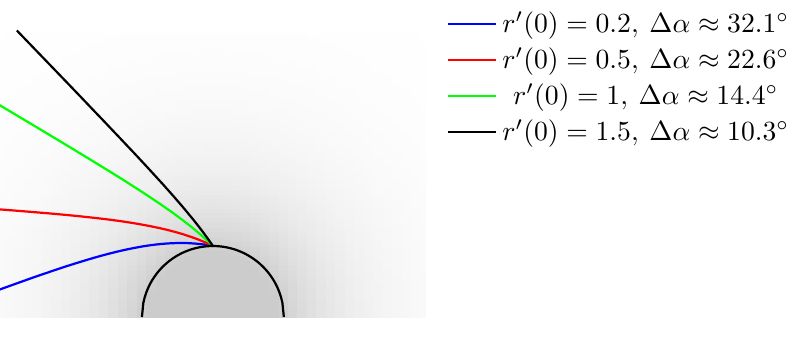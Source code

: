 \documentclass{standalone}

\usepackage{pgfplots}
\usepackage{tikz}
\usepackage{xcolor}

%used for drawing n(r)-Area
\definecolor{lGray}{gray}{0.8}
\definecolor{llGray}{gray}{0.9}
\usepgfplotslibrary{fillbetween}

\tikzset{
  ring shading/.code args={from #1 at #2 to #3 at #4}{
    \def\colin{#1}
    \def\radin{#2}
    \def\colout{#3}
    \def\radout{#4}
    \pgfmathsetmacro{\proportion}{\radin/\radout}
    \pgfmathsetmacro{\outer}{.8818cm}
    \pgfmathsetmacro{\inner}{.8818cm*\proportion}
    \pgfmathsetmacro{\innerlow}{\inner-0.01pt}
    \pgfdeclareradialshading{ring}{\pgfpoint{0cm}{0cm}}%
    {
      color(0pt)=(white);
      color(\innerlow)=(white);
      color(\inner)=(#1);
      color(\outer)=(#3)
    }
    \pgfkeysalso{/tikz/shading=ring}
  },
}

\begin{document}

\begin{tikzpicture}
  \begin{axis} [
    axis lines=none, 
    width=7cm, 
    axis equal,
    ticks = none,  
    legend pos = outer north east, 
    legend style={draw=none}, 
    ymin = 0,
    ymax = 4,
    xmin = -3, 
    xmax = 3, 
    zmin = 1,
    zmax = 2,
    %colorbar, 
    colormap={traditionalpm3d}{color=(white) color=(llGray) color=(lGray) color=(lGray) color=(lGray) color=(lGray)},
    view={0}{90}
  ]  
    \addplot3[surf, domain=-4:4, y domain=0:4, shader=flat, samples=61, forget plot] {1 + 1 * exp(-(sqrt(x^2+y^2)-1))};  
    %\addlegendentry{$n(r)$};
    %f'(0)=0,2
    \addplot [mark = none, thick, color=blue] coordinates {
      (0.0,1.0)(-0.018,1.004)(-0.036,1.007)(-0.054,1.01)(-0.073,1.013)(-0.114,1.02)(-0.157,1.025)(-0.2,1.03)(-0.244,1.034)(-0.289,1.037)(-0.335,1.04)(-0.382,1.042)(-0.431,1.042)(-0.48,1.042)(-0.531,1.041)(-0.584,1.039)(-0.638,1.036)(-0.694,1.032)(-0.751,1.026)(-0.811,1.02)(-0.873,1.012)(-0.937,1.003)(-1.005,0.992)(-1.075,0.979)(-1.148,0.965)(-1.225,0.949)(-1.306,0.931)(-1.392,0.91)(-1.483,0.887)(-1.58,0.861)(-1.683,0.832)(-1.794,0.799)(-1.914,0.762)(-2.045,0.721)(-2.187,0.674)(-2.344,0.621)(-2.519,0.561)(-2.715,0.491)(-2.938,0.411)(-3.194,0.317)(-3.493,0.206)(-3.681,0.136)(-3.889,0.058)(-4.122,-0.029)(-4.383,-0.128)
    };
    \addlegendentry{$r'(0) = 0.2, \: \Delta \alpha \approx 32.1^\circ$};
         
    %f'(0)=0.5
    \addplot [mark = none, thick, color=red] coordinates {
      (0.0,1.0)(-0.029,1.014)(-0.059,1.028)(-0.09,1.043)(-0.122,1.057)(-0.156,1.071)(-0.192,1.086)(-0.228,1.1)(-0.267,1.114)(-0.306,1.128)(-0.347,1.142)(-0.389,1.156)(-0.433,1.17)(-0.479,1.183)(-0.527,1.197)(-0.577,1.21)(-0.629,1.224)(-0.684,1.237)(-0.741,1.25)(-0.801,1.263)(-0.864,1.276)(-0.93,1.289)(-1.0,1.302)(-1.074,1.315)(-1.153,1.328)(-1.236,1.341)(-1.326,1.354)(-1.421,1.367)(-1.523,1.38)(-1.634,1.393)(-1.754,1.406)(-1.884,1.42)(-2.026,1.434)(-2.183,1.449)(-2.356,1.464)(-2.55,1.48)(-2.769,1.498)(-3.028,1.518)(-3.329,1.54)(-3.682,1.566)(-4.105,1.596)
    };
    \addlegendentry{$r'(0) = 0.5, \: \Delta \alpha \approx 22.6^\circ$};
          
    %f'(0) = 1
    \addplot [mark = none, thick, color=green] coordinates {
      (0.0,1.0)(-0.022,1.021)(-0.044,1.043)(-0.068,1.066)(-0.093,1.089)(-0.119,1.112)(-0.146,1.137)(-0.174,1.161)(-0.204,1.187)(-0.235,1.213)(-0.268,1.24)(-0.302,1.268)(-0.338,1.297)(-0.376,1.326)(-0.416,1.357)(-0.458,1.389)(-0.503,1.422)(-0.55,1.457)(-0.6,1.493)(-0.654,1.53)(-0.71,1.57)(-0.771,1.611)(-0.835,1.654)(-0.904,1.7)(-0.978,1.749)(-1.058,1.801)(-1.145,1.856)(-1.238,1.916)(-1.34,1.98)(-1.451,2.049)(-1.574,2.124)(-1.709,2.207)(-1.859,2.298)(-2.027,2.4)(-2.216,2.514)(-2.432,2.643)(-2.679,2.791)(-2.968,2.963)(-3.308,3.165)(-3.716,3.407)(-4.216,3.703)
    }; 
    \addlegendentry{$r'(0) = 1, \: \Delta \alpha \approx 14.4^\circ$}; 
          
    %f'(0) = 1.5
    \addplot [mark = none, thick, color=black] coordinates {
      (0.0,1.0)(-0.015,1.023)(-0.031,1.046)(-0.048,1.071)(-0.066,1.096)(-0.084,1.121)(-0.104,1.148)(-0.124,1.176)(-0.145,1.204)(-0.168,1.234)(-0.191,1.264)(-0.216,1.296)(-0.242,1.329)(-0.269,1.363)(-0.298,1.399)(-0.329,1.436)(-0.361,1.475)(-0.395,1.516)(-0.431,1.559)(-0.47,1.604)(-0.511,1.651)(-0.554,1.701)(-0.601,1.754)(-0.65,1.809)(-0.703,1.869)(-0.76,1.931)(-0.822,1.999)(-0.888,2.071)(-0.959,2.148)(-1.037,2.232)(-1.122,2.323)(-1.215,2.421)(-1.317,2.529)(-1.43,2.648)(-1.555,2.78)(-1.696,2.927)(-1.854,3.093)(-2.034,3.281)(-2.241,3.496)(-2.481,3.745)(-2.763,4.038)
    };        
    \addlegendentry{$r'(0) = 1.5, \: \Delta \alpha \approx 10.3^\circ$};
          
    %draw Earth
    \addplot [domain=-1:1, mark=none, black, samples=101, name path=earth, thick] {sqrt(1 - x^2)};
  \end{axis}   
\end{tikzpicture}

\end{document}